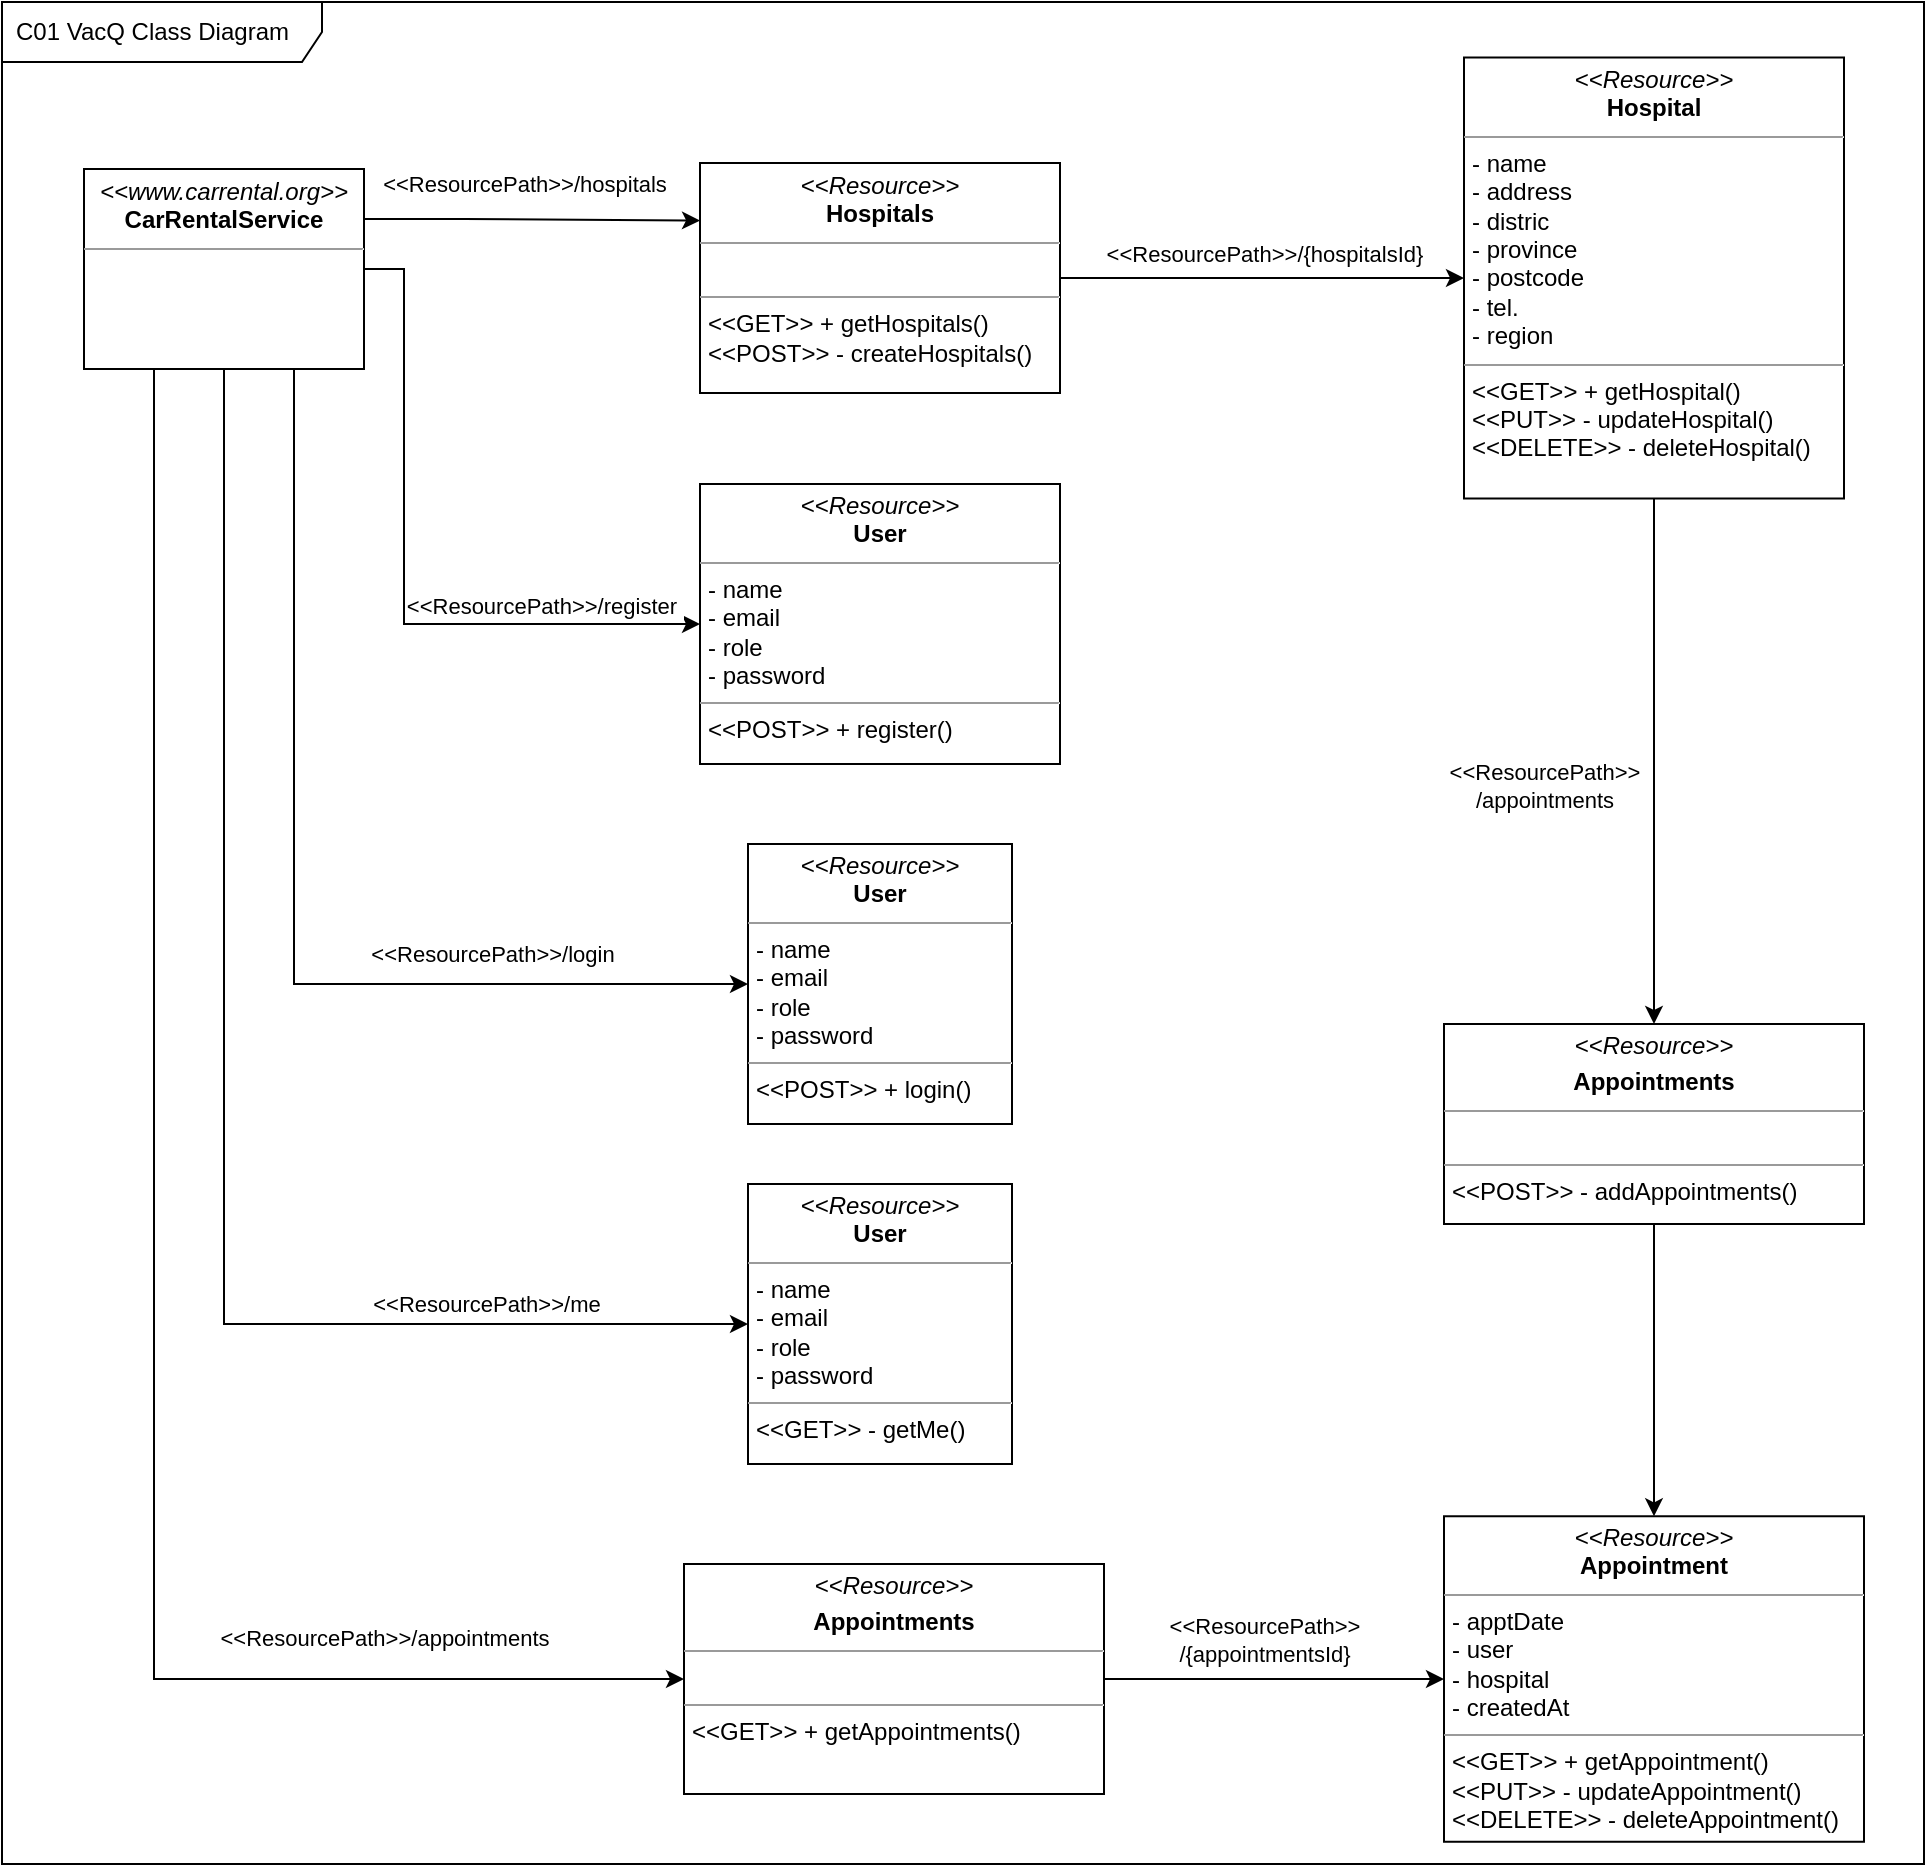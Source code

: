 <mxfile version="17.4.2" type="device" pages="2"><diagram id="57uq_lG9V_W8HRgF7TGl" name="Page-1"><mxGraphModel dx="1422" dy="816" grid="1" gridSize="10" guides="1" tooltips="1" connect="1" arrows="1" fold="1" page="1" pageScale="1" pageWidth="850" pageHeight="1100" math="0" shadow="0"><root><mxCell id="0"/><mxCell id="FiQ2oKAWfwcp2UXrX1po-46" value="background" parent="0"/><mxCell id="FiQ2oKAWfwcp2UXrX1po-48" value="C01 VacQ Class Diagram" style="shape=umlFrame;whiteSpace=wrap;html=1;width=160;height=30;boundedLbl=1;verticalAlign=middle;align=left;spacingLeft=5;" vertex="1" parent="FiQ2oKAWfwcp2UXrX1po-46"><mxGeometry x="29" y="9" width="961" height="931" as="geometry"/></mxCell><mxCell id="1" value="object" parent="0"/><mxCell id="FiQ2oKAWfwcp2UXrX1po-21" style="edgeStyle=orthogonalEdgeStyle;rounded=0;orthogonalLoop=1;jettySize=auto;html=1;exitX=1;exitY=0.5;exitDx=0;exitDy=0;entryX=0;entryY=0.5;entryDx=0;entryDy=0;" edge="1" parent="1" source="FiQ2oKAWfwcp2UXrX1po-23" target="FiQ2oKAWfwcp2UXrX1po-24"><mxGeometry relative="1" as="geometry"/></mxCell><mxCell id="FiQ2oKAWfwcp2UXrX1po-22" value="&amp;lt;&amp;lt;ResourcePath&amp;gt;&amp;gt;&lt;br&gt;/{appointmentsId}" style="edgeLabel;html=1;align=center;verticalAlign=middle;resizable=0;points=[];" connectable="0" vertex="1" parent="FiQ2oKAWfwcp2UXrX1po-21"><mxGeometry x="0.057" y="-1" relative="1" as="geometry"><mxPoint x="-10" y="-21" as="offset"/></mxGeometry></mxCell><mxCell id="FiQ2oKAWfwcp2UXrX1po-23" value="&lt;p style=&quot;margin: 0px ; margin-top: 4px ; text-align: center&quot;&gt;&lt;i&gt;&amp;lt;&amp;lt;Resource&amp;gt;&amp;gt;&lt;/i&gt;&lt;/p&gt;&lt;p style=&quot;margin: 0px ; margin-top: 4px ; text-align: center&quot;&gt;&lt;b&gt;Appointments&lt;/b&gt;&lt;/p&gt;&lt;hr size=&quot;1&quot;&gt;&lt;p style=&quot;margin: 0px ; margin-left: 4px&quot;&gt;&amp;nbsp;&amp;nbsp;&lt;/p&gt;&lt;hr size=&quot;1&quot;&gt;&lt;p style=&quot;margin: 0px ; margin-left: 4px&quot;&gt;&amp;lt;&amp;lt;GET&amp;gt;&amp;gt; + getAppointments()&lt;br&gt;&lt;/p&gt;" style="verticalAlign=top;align=left;overflow=fill;fontSize=12;fontFamily=Helvetica;html=1;" vertex="1" parent="1"><mxGeometry x="370" y="790" width="210" height="115" as="geometry"/></mxCell><mxCell id="FiQ2oKAWfwcp2UXrX1po-24" value="&lt;p style=&quot;margin: 0px ; margin-top: 4px ; text-align: center&quot;&gt;&lt;i&gt;&amp;lt;&amp;lt;Resource&amp;gt;&amp;gt;&lt;br&gt;&lt;/i&gt;&lt;b&gt;Appointment&lt;/b&gt;&lt;/p&gt;&lt;hr size=&quot;1&quot;&gt;&lt;p style=&quot;margin: 0px ; margin-left: 4px&quot;&gt;- apptDate&lt;/p&gt;&lt;p style=&quot;margin: 0px ; margin-left: 4px&quot;&gt;- user&lt;/p&gt;&lt;p style=&quot;margin: 0px ; margin-left: 4px&quot;&gt;- hospital&lt;br&gt;- createdAt&lt;/p&gt;&lt;hr size=&quot;1&quot;&gt;&lt;p style=&quot;margin: 0px ; margin-left: 4px&quot;&gt;&amp;lt;&amp;lt;GET&amp;gt;&amp;gt; + getAppointment()&lt;br&gt;&amp;lt;&amp;lt;PUT&amp;gt;&amp;gt; - updateAppointment()&lt;br&gt;&amp;lt;&amp;lt;DELETE&amp;gt;&amp;gt; - deleteAppointment()&lt;/p&gt;" style="verticalAlign=top;align=left;overflow=fill;fontSize=12;fontFamily=Helvetica;html=1;" vertex="1" parent="1"><mxGeometry x="750" y="766.13" width="210" height="162.75" as="geometry"/></mxCell><mxCell id="FiQ2oKAWfwcp2UXrX1po-25" style="edgeStyle=orthogonalEdgeStyle;rounded=0;orthogonalLoop=1;jettySize=auto;html=1;exitX=0.25;exitY=1;exitDx=0;exitDy=0;entryX=0;entryY=0.5;entryDx=0;entryDy=0;" edge="1" parent="1" source="FiQ2oKAWfwcp2UXrX1po-41" target="FiQ2oKAWfwcp2UXrX1po-23"><mxGeometry relative="1" as="geometry"/></mxCell><mxCell id="FiQ2oKAWfwcp2UXrX1po-26" value="&amp;lt;&amp;lt;ResourcePath&amp;gt;&amp;gt;/appointments" style="edgeLabel;html=1;align=center;verticalAlign=middle;resizable=0;points=[];" connectable="0" vertex="1" parent="FiQ2oKAWfwcp2UXrX1po-25"><mxGeometry x="0.682" y="-4" relative="1" as="geometry"><mxPoint x="-4" y="-25" as="offset"/></mxGeometry></mxCell><mxCell id="FiQ2oKAWfwcp2UXrX1po-27" value="" style="edgeStyle=orthogonalEdgeStyle;rounded=0;orthogonalLoop=1;jettySize=auto;html=1;exitX=0.5;exitY=1;exitDx=0;exitDy=0;" edge="1" parent="1" source="FiQ2oKAWfwcp2UXrX1po-28" target="FiQ2oKAWfwcp2UXrX1po-24"><mxGeometry relative="1" as="geometry"/></mxCell><mxCell id="FiQ2oKAWfwcp2UXrX1po-28" value="&lt;p style=&quot;margin: 0px ; margin-top: 4px ; text-align: center&quot;&gt;&lt;i&gt;&amp;lt;&amp;lt;Resource&amp;gt;&amp;gt;&lt;/i&gt;&lt;/p&gt;&lt;p style=&quot;margin: 0px ; margin-top: 4px ; text-align: center&quot;&gt;&lt;b&gt;Appointments&lt;/b&gt;&lt;/p&gt;&lt;hr size=&quot;1&quot;&gt;&lt;p style=&quot;margin: 0px ; margin-left: 4px&quot;&gt;&amp;nbsp;&amp;nbsp;&lt;/p&gt;&lt;hr size=&quot;1&quot;&gt;&lt;p style=&quot;margin: 0px ; margin-left: 4px&quot;&gt;&amp;lt;&amp;lt;POST&amp;gt;&amp;gt; - addAppointments()&lt;/p&gt;" style="verticalAlign=top;align=left;overflow=fill;fontSize=12;fontFamily=Helvetica;html=1;" vertex="1" parent="1"><mxGeometry x="750" y="520" width="210" height="100" as="geometry"/></mxCell><mxCell id="FiQ2oKAWfwcp2UXrX1po-29" style="edgeStyle=orthogonalEdgeStyle;rounded=0;orthogonalLoop=1;jettySize=auto;html=1;exitX=0.5;exitY=1;exitDx=0;exitDy=0;" edge="1" parent="1" source="FiQ2oKAWfwcp2UXrX1po-42" target="FiQ2oKAWfwcp2UXrX1po-28"><mxGeometry relative="1" as="geometry"/></mxCell><mxCell id="FiQ2oKAWfwcp2UXrX1po-30" value="&amp;lt;&amp;lt;ResourcePath&amp;gt;&amp;gt;&lt;br&gt;/appointments" style="edgeLabel;html=1;align=center;verticalAlign=middle;resizable=0;points=[];" connectable="0" vertex="1" parent="FiQ2oKAWfwcp2UXrX1po-29"><mxGeometry x="0.045" y="-1" relative="1" as="geometry"><mxPoint x="-54" y="6" as="offset"/></mxGeometry></mxCell><mxCell id="FiQ2oKAWfwcp2UXrX1po-31" style="edgeStyle=orthogonalEdgeStyle;rounded=0;orthogonalLoop=1;jettySize=auto;html=1;exitX=1;exitY=0.5;exitDx=0;exitDy=0;entryX=0;entryY=0.5;entryDx=0;entryDy=0;endArrow=classic;endFill=1;" edge="1" parent="1" source="FiQ2oKAWfwcp2UXrX1po-33" target="FiQ2oKAWfwcp2UXrX1po-42"><mxGeometry relative="1" as="geometry"/></mxCell><mxCell id="FiQ2oKAWfwcp2UXrX1po-32" value="&amp;lt;&amp;lt;ResourcePath&amp;gt;&amp;gt;/{hospitalsId}" style="edgeLabel;html=1;align=center;verticalAlign=middle;resizable=0;points=[];" vertex="1" connectable="0" parent="FiQ2oKAWfwcp2UXrX1po-31"><mxGeometry x="0.16" y="4" relative="1" as="geometry"><mxPoint x="-15" y="-8" as="offset"/></mxGeometry></mxCell><mxCell id="FiQ2oKAWfwcp2UXrX1po-33" value="&lt;p style=&quot;margin: 0px ; margin-top: 4px ; text-align: center&quot;&gt;&lt;i&gt;&amp;lt;&amp;lt;Resource&amp;gt;&amp;gt;&lt;br&gt;&lt;/i&gt;&lt;b&gt;Hospitals&lt;/b&gt;&lt;/p&gt;&lt;hr size=&quot;1&quot;&gt;&lt;p style=&quot;margin: 0px ; margin-left: 4px&quot;&gt;&lt;br&gt;&lt;/p&gt;&lt;hr size=&quot;1&quot;&gt;&lt;p style=&quot;margin: 0px ; margin-left: 4px&quot;&gt;&amp;lt;&amp;lt;GET&amp;gt;&amp;gt; + getHospitals()&lt;br&gt;&amp;lt;&amp;lt;POST&amp;gt;&amp;gt; - createHospitals()&lt;/p&gt;" style="verticalAlign=top;align=left;overflow=fill;fontSize=12;fontFamily=Helvetica;html=1;" vertex="1" parent="1"><mxGeometry x="378" y="89.5" width="180" height="115" as="geometry"/></mxCell><mxCell id="FiQ2oKAWfwcp2UXrX1po-34" value="&amp;lt;&amp;lt;ResourcePath&amp;gt;&amp;gt;/hospitals" style="edgeStyle=orthogonalEdgeStyle;rounded=0;orthogonalLoop=1;jettySize=auto;html=1;endArrow=classic;endFill=1;exitX=1;exitY=0.25;exitDx=0;exitDy=0;entryX=0;entryY=0.25;entryDx=0;entryDy=0;" edge="1" parent="1" source="FiQ2oKAWfwcp2UXrX1po-41" target="FiQ2oKAWfwcp2UXrX1po-33"><mxGeometry x="-0.049" y="18" relative="1" as="geometry"><Array as="points"><mxPoint x="260" y="118"/><mxPoint x="380" y="118"/></Array><mxPoint as="offset"/><mxPoint x="180" y="630" as="sourcePoint"/></mxGeometry></mxCell><mxCell id="FiQ2oKAWfwcp2UXrX1po-35" style="edgeStyle=orthogonalEdgeStyle;rounded=0;orthogonalLoop=1;jettySize=auto;html=1;exitX=1;exitY=0.5;exitDx=0;exitDy=0;entryX=0;entryY=0.5;entryDx=0;entryDy=0;" edge="1" parent="1" source="FiQ2oKAWfwcp2UXrX1po-41" target="FiQ2oKAWfwcp2UXrX1po-43"><mxGeometry relative="1" as="geometry"><Array as="points"><mxPoint x="230" y="143"/><mxPoint x="230" y="320"/></Array></mxGeometry></mxCell><mxCell id="FiQ2oKAWfwcp2UXrX1po-36" value="&amp;lt;&amp;lt;ResourcePath&amp;gt;&amp;gt;/register&amp;nbsp;" style="edgeLabel;html=1;align=center;verticalAlign=middle;resizable=0;points=[];" vertex="1" connectable="0" parent="FiQ2oKAWfwcp2UXrX1po-35"><mxGeometry x="-0.154" y="-4" relative="1" as="geometry"><mxPoint x="74" y="42" as="offset"/></mxGeometry></mxCell><mxCell id="FiQ2oKAWfwcp2UXrX1po-37" style="edgeStyle=orthogonalEdgeStyle;rounded=0;orthogonalLoop=1;jettySize=auto;html=1;exitX=0.75;exitY=1;exitDx=0;exitDy=0;entryX=0;entryY=0.5;entryDx=0;entryDy=0;" edge="1" parent="1" source="FiQ2oKAWfwcp2UXrX1po-41" target="FiQ2oKAWfwcp2UXrX1po-44"><mxGeometry relative="1" as="geometry"/></mxCell><mxCell id="FiQ2oKAWfwcp2UXrX1po-38" value="&amp;lt;&amp;lt;ResourcePath&amp;gt;&amp;gt;/login" style="edgeLabel;html=1;align=center;verticalAlign=middle;resizable=0;points=[];" vertex="1" connectable="0" parent="FiQ2oKAWfwcp2UXrX1po-37"><mxGeometry x="0.471" relative="1" as="geometry"><mxPoint x="13" y="-15" as="offset"/></mxGeometry></mxCell><mxCell id="FiQ2oKAWfwcp2UXrX1po-39" style="edgeStyle=orthogonalEdgeStyle;rounded=0;orthogonalLoop=1;jettySize=auto;html=1;exitX=0.5;exitY=1;exitDx=0;exitDy=0;entryX=0;entryY=0.5;entryDx=0;entryDy=0;endArrow=classic;endFill=1;" edge="1" parent="1" source="FiQ2oKAWfwcp2UXrX1po-41" target="FiQ2oKAWfwcp2UXrX1po-45"><mxGeometry relative="1" as="geometry"/></mxCell><mxCell id="FiQ2oKAWfwcp2UXrX1po-40" value="&amp;lt;&amp;lt;ResourcePath&amp;gt;&amp;gt;/me" style="edgeLabel;html=1;align=center;verticalAlign=middle;resizable=0;points=[];" vertex="1" connectable="0" parent="FiQ2oKAWfwcp2UXrX1po-39"><mxGeometry x="0.606" y="1" relative="1" as="geometry"><mxPoint x="14" y="-9" as="offset"/></mxGeometry></mxCell><mxCell id="FiQ2oKAWfwcp2UXrX1po-41" value="&lt;p style=&quot;margin: 0px ; margin-top: 4px ; text-align: center&quot;&gt;&lt;i&gt;&amp;lt;&amp;lt;www.carrental.org&amp;gt;&amp;gt;&lt;/i&gt;&lt;br&gt;&lt;b&gt;CarRentalService&lt;/b&gt;&lt;/p&gt;&lt;hr size=&quot;1&quot;&gt;&lt;div style=&quot;height: 2px&quot;&gt;&lt;/div&gt;" style="verticalAlign=top;align=left;overflow=fill;fontSize=12;fontFamily=Helvetica;html=1;" vertex="1" parent="1"><mxGeometry x="70" y="92.5" width="140" height="100" as="geometry"/></mxCell><mxCell id="FiQ2oKAWfwcp2UXrX1po-42" value="&lt;p style=&quot;margin: 0px ; margin-top: 4px ; text-align: center&quot;&gt;&lt;i&gt;&amp;lt;&amp;lt;Resource&amp;gt;&amp;gt;&lt;br&gt;&lt;/i&gt;&lt;b&gt;Hospital&lt;/b&gt;&lt;/p&gt;&lt;hr size=&quot;1&quot;&gt;&lt;p style=&quot;margin: 0px ; margin-left: 4px&quot;&gt;- name&lt;/p&gt;&lt;p style=&quot;margin: 0px ; margin-left: 4px&quot;&gt;- address&lt;/p&gt;&lt;p style=&quot;margin: 0px ; margin-left: 4px&quot;&gt;- distric&lt;br&gt;- province&lt;br&gt;- postcode&lt;br&gt;- tel.&lt;br&gt;- region&lt;/p&gt;&lt;hr size=&quot;1&quot;&gt;&lt;p style=&quot;margin: 0px ; margin-left: 4px&quot;&gt;&amp;lt;&amp;lt;GET&amp;gt;&amp;gt; + getHospital()&lt;br&gt;&amp;lt;&amp;lt;PUT&amp;gt;&amp;gt; - updateHospital()&lt;br&gt;&amp;lt;&amp;lt;DELETE&amp;gt;&amp;gt; - deleteHospital()&lt;/p&gt;" style="verticalAlign=top;align=left;overflow=fill;fontSize=12;fontFamily=Helvetica;html=1;" vertex="1" parent="1"><mxGeometry x="760" y="36.75" width="190" height="220.5" as="geometry"/></mxCell><mxCell id="FiQ2oKAWfwcp2UXrX1po-43" value="&lt;p style=&quot;margin: 0px ; margin-top: 4px ; text-align: center&quot;&gt;&lt;i&gt;&amp;lt;&amp;lt;Resource&amp;gt;&amp;gt;&lt;br&gt;&lt;/i&gt;&lt;b&gt;User&lt;/b&gt;&lt;/p&gt;&lt;hr size=&quot;1&quot;&gt;&lt;p style=&quot;margin: 0px ; margin-left: 4px&quot;&gt;&lt;span&gt;- name&lt;/span&gt;&lt;br&gt;&lt;/p&gt;&lt;p style=&quot;margin: 0px ; margin-left: 4px&quot;&gt;- email&lt;/p&gt;&lt;p style=&quot;margin: 0px ; margin-left: 4px&quot;&gt;- role&lt;/p&gt;&lt;p style=&quot;margin: 0px ; margin-left: 4px&quot;&gt;- password&lt;/p&gt;&lt;hr size=&quot;1&quot;&gt;&lt;p style=&quot;margin: 0px ; margin-left: 4px&quot;&gt;&amp;lt;&amp;lt;POST&amp;gt;&amp;gt; + register()&lt;/p&gt;" style="verticalAlign=top;align=left;overflow=fill;fontSize=12;fontFamily=Helvetica;html=1;" vertex="1" parent="1"><mxGeometry x="378" y="250" width="180" height="140" as="geometry"/></mxCell><mxCell id="FiQ2oKAWfwcp2UXrX1po-44" value="&lt;p style=&quot;margin: 0px ; margin-top: 4px ; text-align: center&quot;&gt;&lt;i&gt;&amp;lt;&amp;lt;Resource&amp;gt;&amp;gt;&lt;br&gt;&lt;/i&gt;&lt;b&gt;User&lt;/b&gt;&lt;/p&gt;&lt;hr size=&quot;1&quot;&gt;&lt;p style=&quot;margin: 0px 0px 0px 4px&quot;&gt;- name&lt;br&gt;&lt;/p&gt;&lt;p style=&quot;margin: 0px 0px 0px 4px&quot;&gt;- email&lt;/p&gt;&lt;p style=&quot;margin: 0px 0px 0px 4px&quot;&gt;- role&lt;/p&gt;&lt;p style=&quot;margin: 0px 0px 0px 4px&quot;&gt;- password&lt;/p&gt;&lt;hr size=&quot;1&quot;&gt;&lt;p style=&quot;margin: 0px ; margin-left: 4px&quot;&gt;&amp;lt;&amp;lt;POST&amp;gt;&amp;gt; + login()&lt;/p&gt;" style="verticalAlign=top;align=left;overflow=fill;fontSize=12;fontFamily=Helvetica;html=1;" vertex="1" parent="1"><mxGeometry x="402" y="430" width="132" height="140" as="geometry"/></mxCell><mxCell id="FiQ2oKAWfwcp2UXrX1po-45" value="&lt;p style=&quot;margin: 0px ; margin-top: 4px ; text-align: center&quot;&gt;&lt;i&gt;&amp;lt;&amp;lt;Resource&amp;gt;&amp;gt;&lt;br&gt;&lt;/i&gt;&lt;b&gt;User&lt;/b&gt;&lt;/p&gt;&lt;hr size=&quot;1&quot;&gt;&lt;p style=&quot;margin: 0px 0px 0px 4px&quot;&gt;- name&lt;br&gt;&lt;/p&gt;&lt;p style=&quot;margin: 0px 0px 0px 4px&quot;&gt;- email&lt;/p&gt;&lt;p style=&quot;margin: 0px 0px 0px 4px&quot;&gt;- role&lt;/p&gt;&lt;p style=&quot;margin: 0px 0px 0px 4px&quot;&gt;- password&lt;/p&gt;&lt;hr size=&quot;1&quot;&gt;&lt;p style=&quot;margin: 0px ; margin-left: 4px&quot;&gt;&amp;lt;&amp;lt;GET&amp;gt;&amp;gt; - getMe()&lt;/p&gt;" style="verticalAlign=top;align=left;overflow=fill;fontSize=12;fontFamily=Helvetica;html=1;" vertex="1" parent="1"><mxGeometry x="402" y="600" width="132" height="140" as="geometry"/></mxCell></root></mxGraphModel></diagram><diagram id="ZSRmgqwh4oS1ZrsO64xn" name="ER01-CarRental Diagram"><mxGraphModel dx="1460" dy="641" grid="1" gridSize="10" guides="1" tooltips="1" connect="1" arrows="1" fold="1" page="1" pageScale="1" pageWidth="850" pageHeight="1100" math="0" shadow="0"><root><mxCell id="0"/><mxCell id="1" value="object" style="locked=1;" parent="0"/><mxCell id="gXZeqP-PW2CknzbXMYTz-30" value="User/Admin" style="swimlane;childLayout=stackLayout;horizontal=1;startSize=30;horizontalStack=0;rounded=1;fontSize=14;fontStyle=0;strokeWidth=2;resizeParent=0;resizeLast=1;shadow=0;dashed=0;align=center;" vertex="1" parent="1"><mxGeometry x="30" y="65" width="160" height="130" as="geometry"><mxRectangle x="60" y="110" width="70" height="30" as="alternateBounds"/></mxGeometry></mxCell><mxCell id="gXZeqP-PW2CknzbXMYTz-31" value="UserID (PK)&#10;Name&#10;Tel No.&#10;Email&#10;Password&#10;Role&#10;" style="align=left;strokeColor=none;fillColor=none;spacingLeft=4;fontSize=12;verticalAlign=top;resizable=0;rotatable=0;part=1;" vertex="1" parent="gXZeqP-PW2CknzbXMYTz-30"><mxGeometry y="30" width="160" height="100" as="geometry"/></mxCell><mxCell id="gXZeqP-PW2CknzbXMYTz-32" value="Booking" style="swimlane;childLayout=stackLayout;horizontal=1;startSize=30;horizontalStack=0;rounded=1;fontSize=14;fontStyle=0;strokeWidth=2;resizeParent=0;resizeLast=1;shadow=0;dashed=0;align=center;" vertex="1" parent="1"><mxGeometry x="310" y="60" width="160" height="140" as="geometry"><mxRectangle x="60" y="110" width="70" height="30" as="alternateBounds"/></mxGeometry></mxCell><mxCell id="gXZeqP-PW2CknzbXMYTz-33" value="BookingID (PK)&#10;StartDate&#10;EndDate&#10;UserID (FK)&#10;ProviderID (FK)&#10;CarID (FK)&#10;CreateDate&#10;" style="align=left;strokeColor=none;fillColor=none;spacingLeft=4;fontSize=12;verticalAlign=top;resizable=0;rotatable=0;part=1;" vertex="1" parent="gXZeqP-PW2CknzbXMYTz-32"><mxGeometry y="30" width="160" height="110" as="geometry"/></mxCell><mxCell id="gXZeqP-PW2CknzbXMYTz-40" value="Car" style="swimlane;childLayout=stackLayout;horizontal=1;startSize=30;horizontalStack=0;rounded=1;fontSize=14;fontStyle=0;strokeWidth=2;resizeParent=0;resizeLast=1;shadow=0;dashed=0;align=center;" vertex="1" parent="1"><mxGeometry x="570" y="302.5" width="160" height="110" as="geometry"><mxRectangle x="60" y="110" width="70" height="30" as="alternateBounds"/></mxGeometry></mxCell><mxCell id="gXZeqP-PW2CknzbXMYTz-41" value="CarID (PK)&#10;ProviderID (FK)&#10;Model&#10;Price&#10;ReservedDate&#10;&#10;" style="align=left;strokeColor=none;fillColor=none;spacingLeft=4;fontSize=12;verticalAlign=top;resizable=0;rotatable=0;part=1;" vertex="1" parent="gXZeqP-PW2CknzbXMYTz-40"><mxGeometry y="30" width="160" height="80" as="geometry"/></mxCell><mxCell id="gXZeqP-PW2CknzbXMYTz-42" value="1" style="edgeStyle=orthogonalEdgeStyle;rounded=0;orthogonalLoop=1;jettySize=auto;html=1;exitX=1;exitY=0.5;exitDx=0;exitDy=0;entryX=0;entryY=0.5;entryDx=0;entryDy=0;endArrow=none;endFill=0;" edge="1" parent="1" source="gXZeqP-PW2CknzbXMYTz-31" target="gXZeqP-PW2CknzbXMYTz-33"><mxGeometry x="-0.833" y="15" relative="1" as="geometry"><mxPoint as="offset"/></mxGeometry></mxCell><mxCell id="gXZeqP-PW2CknzbXMYTz-43" value="*" style="edgeLabel;html=1;align=center;verticalAlign=middle;resizable=0;points=[];" vertex="1" connectable="0" parent="gXZeqP-PW2CknzbXMYTz-42"><mxGeometry x="0.284" y="1" relative="1" as="geometry"><mxPoint x="37" y="-8" as="offset"/></mxGeometry></mxCell><mxCell id="HrTb8H6ZlO9AVCI0dDb6-6" value="Provider" style="swimlane;childLayout=stackLayout;horizontal=1;startSize=30;horizontalStack=0;rounded=1;fontSize=14;fontStyle=0;strokeWidth=2;resizeParent=0;resizeLast=1;shadow=0;dashed=0;align=center;" vertex="1" parent="1"><mxGeometry x="310" y="300" width="160" height="115" as="geometry"><mxRectangle x="60" y="110" width="70" height="30" as="alternateBounds"/></mxGeometry></mxCell><mxCell id="HrTb8H6ZlO9AVCI0dDb6-7" value="ProviderID (PK)&#10;CarID (FK)&#10;Name&#10;Address&#10;Tel No.&#10;" style="align=left;strokeColor=none;fillColor=none;spacingLeft=4;fontSize=12;verticalAlign=top;resizable=0;rotatable=0;part=1;" vertex="1" parent="HrTb8H6ZlO9AVCI0dDb6-6"><mxGeometry y="30" width="160" height="85" as="geometry"/></mxCell><mxCell id="HrTb8H6ZlO9AVCI0dDb6-9" style="edgeStyle=orthogonalEdgeStyle;rounded=0;orthogonalLoop=1;jettySize=auto;html=1;exitX=0.5;exitY=1;exitDx=0;exitDy=0;entryX=0.5;entryY=0;entryDx=0;entryDy=0;endArrow=none;endFill=0;" edge="1" parent="1" source="gXZeqP-PW2CknzbXMYTz-33" target="HrTb8H6ZlO9AVCI0dDb6-6"><mxGeometry relative="1" as="geometry"/></mxCell><mxCell id="HrTb8H6ZlO9AVCI0dDb6-12" value="1" style="edgeLabel;html=1;align=center;verticalAlign=middle;resizable=0;points=[];" vertex="1" connectable="0" parent="HrTb8H6ZlO9AVCI0dDb6-9"><mxGeometry x="-0.252" y="2" relative="1" as="geometry"><mxPoint x="8" y="-27" as="offset"/></mxGeometry></mxCell><mxCell id="HrTb8H6ZlO9AVCI0dDb6-13" value="1" style="edgeLabel;html=1;align=center;verticalAlign=middle;resizable=0;points=[];" vertex="1" connectable="0" parent="HrTb8H6ZlO9AVCI0dDb6-9"><mxGeometry x="0.148" relative="1" as="geometry"><mxPoint x="10" y="33" as="offset"/></mxGeometry></mxCell><mxCell id="HrTb8H6ZlO9AVCI0dDb6-10" style="edgeStyle=orthogonalEdgeStyle;rounded=0;orthogonalLoop=1;jettySize=auto;html=1;exitX=1;exitY=0.5;exitDx=0;exitDy=0;entryX=0.5;entryY=0;entryDx=0;entryDy=0;endArrow=none;endFill=0;" edge="1" parent="1" source="gXZeqP-PW2CknzbXMYTz-33" target="gXZeqP-PW2CknzbXMYTz-40"><mxGeometry relative="1" as="geometry"/></mxCell><mxCell id="HrTb8H6ZlO9AVCI0dDb6-16" value="1" style="edgeLabel;html=1;align=center;verticalAlign=middle;resizable=0;points=[];" vertex="1" connectable="0" parent="HrTb8H6ZlO9AVCI0dDb6-10"><mxGeometry x="0.004" y="1" relative="1" as="geometry"><mxPoint x="-159" y="-14" as="offset"/></mxGeometry></mxCell><mxCell id="HrTb8H6ZlO9AVCI0dDb6-17" value="1" style="edgeLabel;html=1;align=center;verticalAlign=middle;resizable=0;points=[];" vertex="1" connectable="0" parent="HrTb8H6ZlO9AVCI0dDb6-10"><mxGeometry x="0.244" y="-1" relative="1" as="geometry"><mxPoint x="11" y="115" as="offset"/></mxGeometry></mxCell><mxCell id="HrTb8H6ZlO9AVCI0dDb6-11" style="edgeStyle=orthogonalEdgeStyle;rounded=0;orthogonalLoop=1;jettySize=auto;html=1;exitX=1;exitY=0.5;exitDx=0;exitDy=0;entryX=0;entryY=0.5;entryDx=0;entryDy=0;endArrow=none;endFill=0;" edge="1" parent="1" source="HrTb8H6ZlO9AVCI0dDb6-7" target="gXZeqP-PW2CknzbXMYTz-41"><mxGeometry relative="1" as="geometry"/></mxCell><mxCell id="HrTb8H6ZlO9AVCI0dDb6-14" value="1" style="edgeLabel;html=1;align=center;verticalAlign=middle;resizable=0;points=[];" vertex="1" connectable="0" parent="HrTb8H6ZlO9AVCI0dDb6-11"><mxGeometry x="-0.229" y="1" relative="1" as="geometry"><mxPoint x="-28" y="-11" as="offset"/></mxGeometry></mxCell><mxCell id="HrTb8H6ZlO9AVCI0dDb6-15" value="*" style="edgeLabel;html=1;align=center;verticalAlign=middle;resizable=0;points=[];" vertex="1" connectable="0" parent="HrTb8H6ZlO9AVCI0dDb6-11"><mxGeometry x="0.188" y="-3" relative="1" as="geometry"><mxPoint x="31" y="-15" as="offset"/></mxGeometry></mxCell><mxCell id="y-Dt59AD-iUiWfIpn8rD-1" value="background" style="locked=1;" parent="0"/><mxCell id="y-Dt59AD-iUiWfIpn8rD-2" value="ER01 CarRent ER Diagram" style="shape=umlFrame;whiteSpace=wrap;html=1;width=180;height=31;boundedLbl=1;verticalAlign=middle;align=left;spacingLeft=5;" vertex="1" parent="y-Dt59AD-iUiWfIpn8rD-1"><mxGeometry x="10" y="9" width="830" height="421" as="geometry"/></mxCell></root></mxGraphModel></diagram></mxfile>